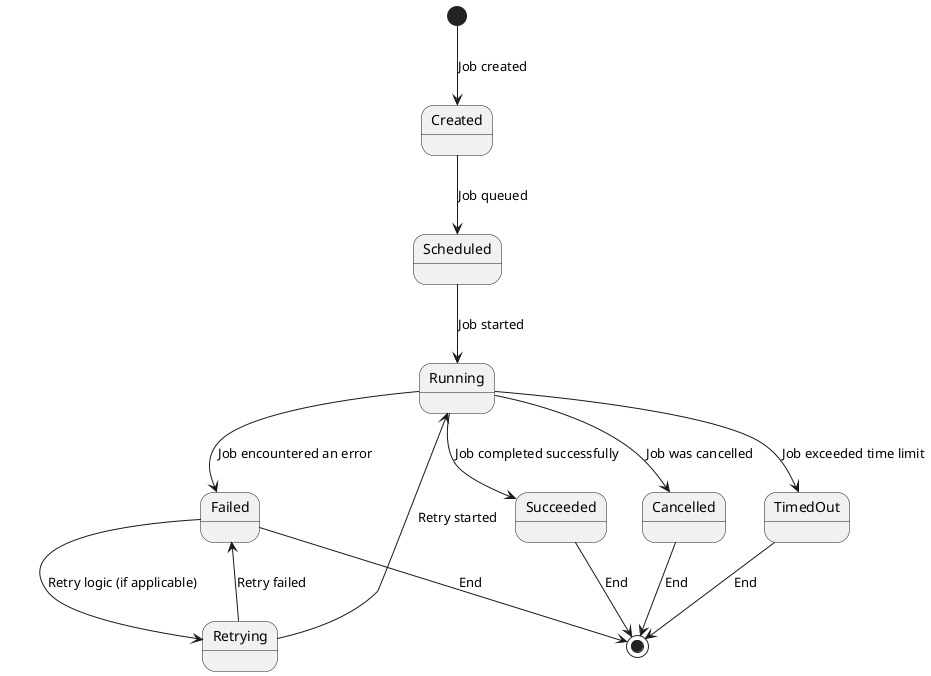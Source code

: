 @startuml
[*] --> Created : Job created

Created --> Scheduled : Job queued
Scheduled --> Running : Job started
Running --> Succeeded : Job completed successfully
Running --> Failed : Job encountered an error
Running --> Cancelled : Job was cancelled
Running --> TimedOut : Job exceeded time limit

Failed --> Retrying : Retry logic (if applicable)
Retrying --> Running : Retry started
Retrying --> Failed : Retry failed

Cancelled --> [*] : End
Succeeded --> [*] : End
TimedOut --> [*] : End
Failed --> [*] : End
@enduml